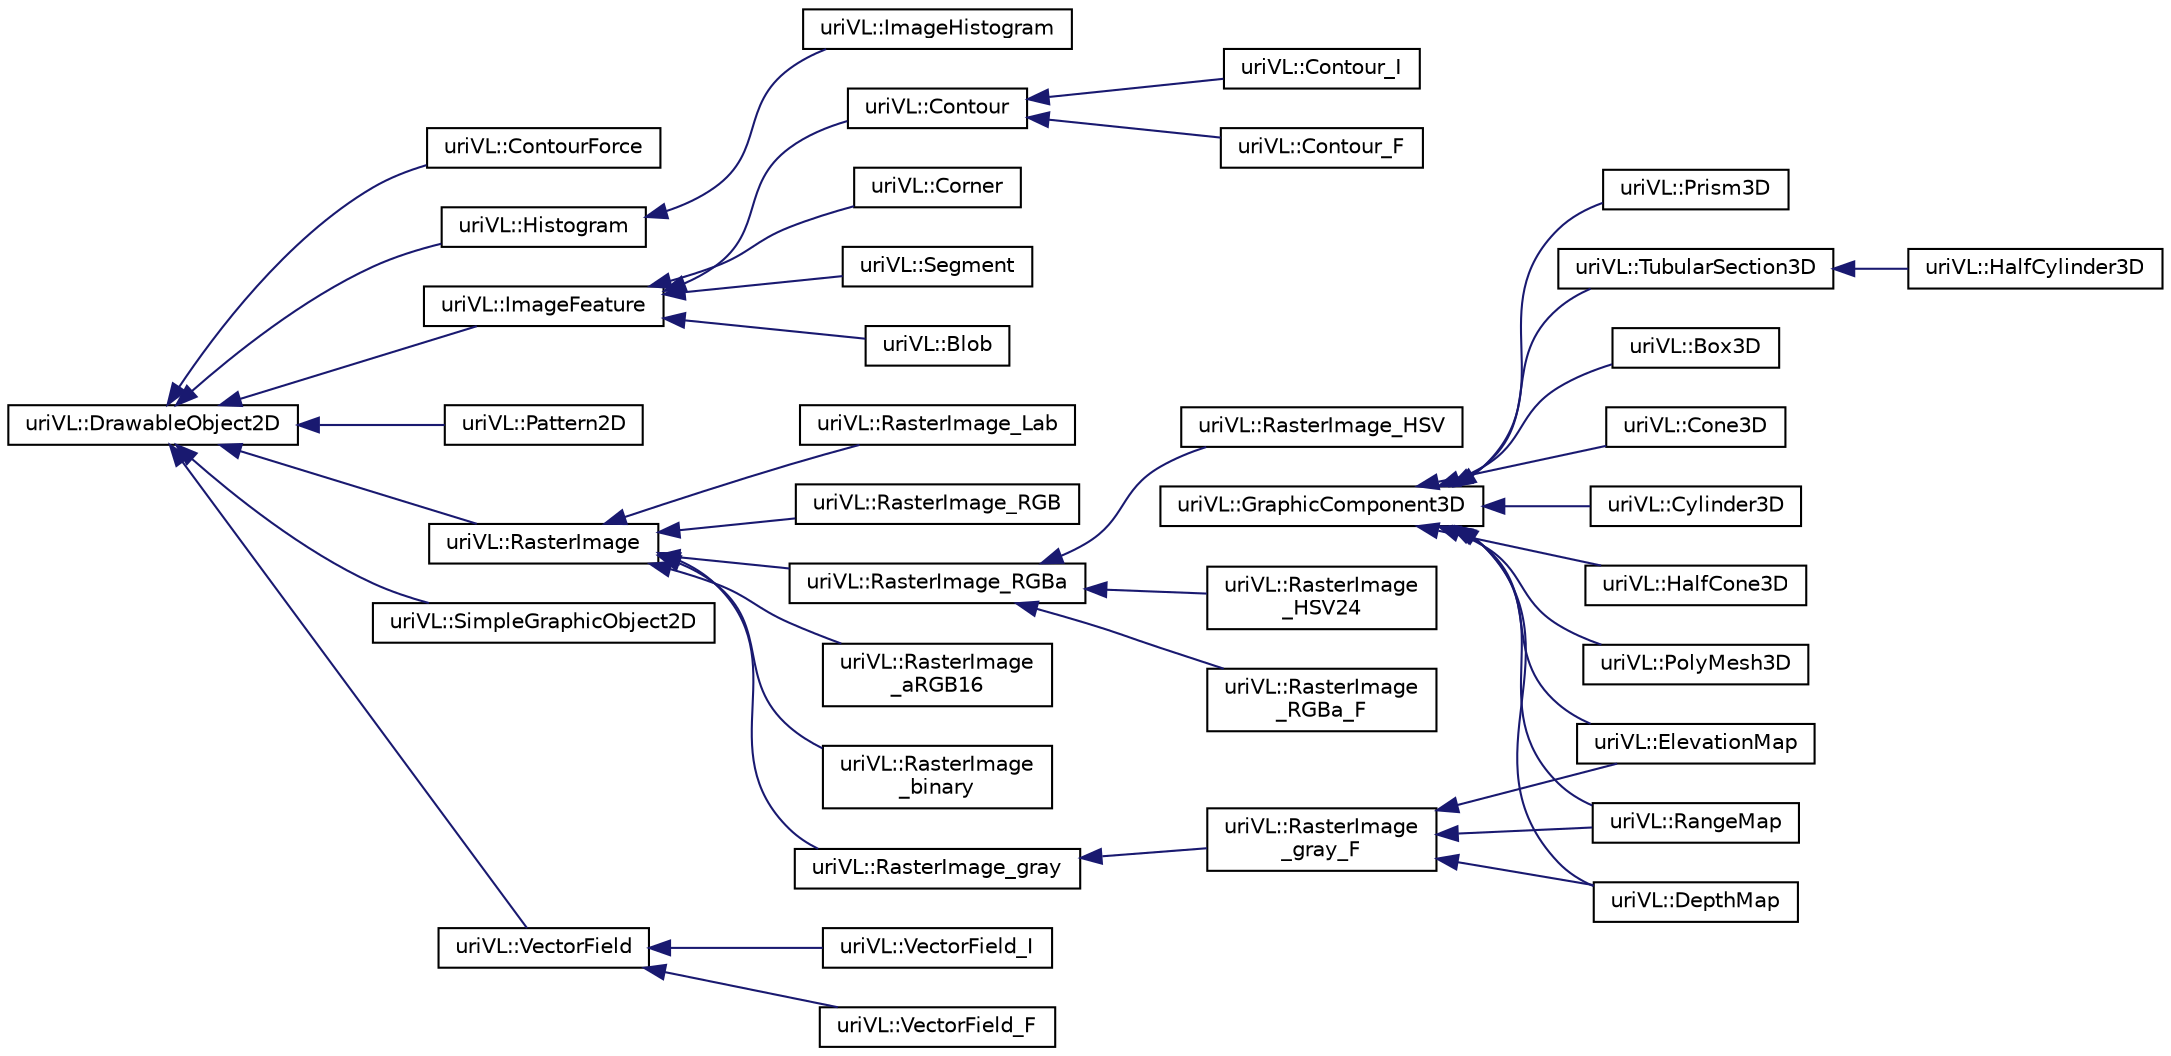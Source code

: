 digraph "Graphical Class Hierarchy"
{
  edge [fontname="Helvetica",fontsize="10",labelfontname="Helvetica",labelfontsize="10"];
  node [fontname="Helvetica",fontsize="10",shape=record];
  rankdir="LR";
  Node1 [label="uriVL::DrawableObject2D",height=0.2,width=0.4,color="black", fillcolor="white", style="filled",URL="$classuriVL_1_1DrawableObject2D.html",tooltip="Virtual base DrawableObject2D class. "];
  Node1 -> Node2 [dir="back",color="midnightblue",fontsize="10",style="solid",fontname="Helvetica"];
  Node2 [label="uriVL::ContourForce",height=0.2,width=0.4,color="black", fillcolor="white", style="filled",URL="$classuriVL_1_1ContourForce.html",tooltip="A contour force is a connected set of pixels that share a comon characteristic. "];
  Node1 -> Node3 [dir="back",color="midnightblue",fontsize="10",style="solid",fontname="Helvetica"];
  Node3 [label="uriVL::Histogram",height=0.2,width=0.4,color="black", fillcolor="white", style="filled",URL="$classuriVL_1_1Histogram.html",tooltip="Implements the Histogram class. "];
  Node3 -> Node4 [dir="back",color="midnightblue",fontsize="10",style="solid",fontname="Helvetica"];
  Node4 [label="uriVL::ImageHistogram",height=0.2,width=0.4,color="black", fillcolor="white", style="filled",URL="$classuriVL_1_1ImageHistogram.html",tooltip="Implements the ImageHistogram class. "];
  Node1 -> Node5 [dir="back",color="midnightblue",fontsize="10",style="solid",fontname="Helvetica"];
  Node5 [label="uriVL::ImageFeature",height=0.2,width=0.4,color="black", fillcolor="white", style="filled",URL="$classuriVL_1_1ImageFeature.html",tooltip="Abstract base class of Blob, Segment, Corner... "];
  Node5 -> Node6 [dir="back",color="midnightblue",fontsize="10",style="solid",fontname="Helvetica"];
  Node6 [label="uriVL::Blob",height=0.2,width=0.4,color="black", fillcolor="white", style="filled",URL="$classuriVL_1_1Blob.html",tooltip="XPair is used in fillHoles(), indicating each covered segment upstairs/downstairs for each line of Ho..."];
  Node5 -> Node7 [dir="back",color="midnightblue",fontsize="10",style="solid",fontname="Helvetica"];
  Node7 [label="uriVL::Contour",height=0.2,width=0.4,color="black", fillcolor="white", style="filled",URL="$classuriVL_1_1Contour.html",tooltip="Set of ImagePoint objects which form a closed curve. "];
  Node7 -> Node8 [dir="back",color="midnightblue",fontsize="10",style="solid",fontname="Helvetica"];
  Node8 [label="uriVL::Contour_F",height=0.2,width=0.4,color="black", fillcolor="white", style="filled",URL="$classuriVL_1_1Contour__F.html",tooltip="Set of float ImagePoint objects which compose a closed curve. "];
  Node7 -> Node9 [dir="back",color="midnightblue",fontsize="10",style="solid",fontname="Helvetica"];
  Node9 [label="uriVL::Contour_I",height=0.2,width=0.4,color="black", fillcolor="white", style="filled",URL="$classuriVL_1_1Contour__I.html",tooltip="A Countour_I is a set of ImagePoint objects (intetger coordinates) which compose a closed curve..."];
  Node5 -> Node10 [dir="back",color="midnightblue",fontsize="10",style="solid",fontname="Helvetica"];
  Node10 [label="uriVL::Corner",height=0.2,width=0.4,color="black", fillcolor="white", style="filled",URL="$classuriVL_1_1Corner.html"];
  Node5 -> Node11 [dir="back",color="midnightblue",fontsize="10",style="solid",fontname="Helvetica"];
  Node11 [label="uriVL::Segment",height=0.2,width=0.4,color="black", fillcolor="white", style="filled",URL="$classuriVL_1_1Segment.html"];
  Node1 -> Node12 [dir="back",color="midnightblue",fontsize="10",style="solid",fontname="Helvetica"];
  Node12 [label="uriVL::Pattern2D",height=0.2,width=0.4,color="black", fillcolor="white", style="filled",URL="$classuriVL_1_1Pattern2D.html",tooltip="A Pattern2D is defined as a connected set of pixels. "];
  Node1 -> Node13 [dir="back",color="midnightblue",fontsize="10",style="solid",fontname="Helvetica"];
  Node13 [label="uriVL::RasterImage",height=0.2,width=0.4,color="black", fillcolor="white", style="filled",URL="$classuriVL_1_1RasterImage.html",tooltip="Virtual base image class. "];
  Node13 -> Node14 [dir="back",color="midnightblue",fontsize="10",style="solid",fontname="Helvetica"];
  Node14 [label="uriVL::RasterImage\l_aRGB16",height=0.2,width=0.4,color="black", fillcolor="white", style="filled",URL="$classuriVL_1_1RasterImage__aRGB16.html",tooltip="Base 16-bit argb color image class. "];
  Node13 -> Node15 [dir="back",color="midnightblue",fontsize="10",style="solid",fontname="Helvetica"];
  Node15 [label="uriVL::RasterImage\l_binary",height=0.2,width=0.4,color="black", fillcolor="white", style="filled",URL="$classuriVL_1_1RasterImage__binary.html",tooltip="Base binary image class. "];
  Node13 -> Node16 [dir="back",color="midnightblue",fontsize="10",style="solid",fontname="Helvetica"];
  Node16 [label="uriVL::RasterImage_gray",height=0.2,width=0.4,color="black", fillcolor="white", style="filled",URL="$classuriVL_1_1RasterImage__gray.html",tooltip="Base gray-level image class. "];
  Node16 -> Node17 [dir="back",color="midnightblue",fontsize="10",style="solid",fontname="Helvetica"];
  Node17 [label="uriVL::RasterImage\l_gray_F",height=0.2,width=0.4,color="black", fillcolor="white", style="filled",URL="$classuriVL_1_1RasterImage__gray__F.html",tooltip="Floating point gray-level image class. "];
  Node17 -> Node18 [dir="back",color="midnightblue",fontsize="10",style="solid",fontname="Helvetica"];
  Node18 [label="uriVL::DepthMap",height=0.2,width=0.4,color="black", fillcolor="white", style="filled",URL="$classuriVL_1_1DepthMap.html",tooltip="depth map class A depth map is a form of raster image that instead of storing an image itensity at ea..."];
  Node17 -> Node19 [dir="back",color="midnightblue",fontsize="10",style="solid",fontname="Helvetica"];
  Node19 [label="uriVL::ElevationMap",height=0.2,width=0.4,color="black", fillcolor="white", style="filled",URL="$classuriVL_1_1ElevationMap.html",tooltip="ElevationMap class An elevation map stores information relative to a surface of the form Z(X..."];
  Node17 -> Node20 [dir="back",color="midnightblue",fontsize="10",style="solid",fontname="Helvetica"];
  Node20 [label="uriVL::RangeMap",height=0.2,width=0.4,color="black", fillcolor="white", style="filled",URL="$classuriVL_1_1RangeMap.html",tooltip="RangeMap class A range map stores information relative to a surface of the form Z(X, Y), where X, Y, Z, are the coordinates of 3D points. "];
  Node13 -> Node21 [dir="back",color="midnightblue",fontsize="10",style="solid",fontname="Helvetica"];
  Node21 [label="uriVL::RasterImage_Lab",height=0.2,width=0.4,color="black", fillcolor="white", style="filled",URL="$classuriVL_1_1RasterImage__Lab.html"];
  Node13 -> Node22 [dir="back",color="midnightblue",fontsize="10",style="solid",fontname="Helvetica"];
  Node22 [label="uriVL::RasterImage_RGB",height=0.2,width=0.4,color="black", fillcolor="white", style="filled",URL="$classuriVL_1_1RasterImage__RGB.html",tooltip="Base rgb color image class. "];
  Node13 -> Node23 [dir="back",color="midnightblue",fontsize="10",style="solid",fontname="Helvetica"];
  Node23 [label="uriVL::RasterImage_RGBa",height=0.2,width=0.4,color="black", fillcolor="white", style="filled",URL="$classuriVL_1_1RasterImage__RGBa.html",tooltip="Base 32-bit rgba color image class. "];
  Node23 -> Node24 [dir="back",color="midnightblue",fontsize="10",style="solid",fontname="Helvetica"];
  Node24 [label="uriVL::RasterImage_HSV",height=0.2,width=0.4,color="black", fillcolor="white", style="filled",URL="$classuriVL_1_1RasterImage__HSV.html",tooltip="A RasterImage_HSV is a RasterImage_RGBa that also stores the hue, saturation, and value for each pixe..."];
  Node23 -> Node25 [dir="back",color="midnightblue",fontsize="10",style="solid",fontname="Helvetica"];
  Node25 [label="uriVL::RasterImage\l_HSV24",height=0.2,width=0.4,color="black", fillcolor="white", style="filled",URL="$classuriVL_1_1RasterImage__HSV24.html",tooltip="A RasterImage_HSV24 is a RasterImage_RGBa that also stores the hue, saturation, and value for each pi..."];
  Node23 -> Node26 [dir="back",color="midnightblue",fontsize="10",style="solid",fontname="Helvetica"];
  Node26 [label="uriVL::RasterImage\l_RGBa_F",height=0.2,width=0.4,color="black", fillcolor="white", style="filled",URL="$classuriVL_1_1RasterImage__RGBa__F.html",tooltip="RasterImage_RGBa_F class. "];
  Node1 -> Node27 [dir="back",color="midnightblue",fontsize="10",style="solid",fontname="Helvetica"];
  Node27 [label="uriVL::SimpleGraphicObject2D",height=0.2,width=0.4,color="black", fillcolor="white", style="filled",URL="$classuriVL_1_1SimpleGraphicObject2D.html",tooltip="A SimpleGraphicObject2D is essentially a DrawableObject2D madeup of a single 2D shape. "];
  Node1 -> Node28 [dir="back",color="midnightblue",fontsize="10",style="solid",fontname="Helvetica"];
  Node28 [label="uriVL::VectorField",height=0.2,width=0.4,color="black", fillcolor="white", style="filled",URL="$classuriVL_1_1VectorField.html",tooltip="VectorField class. "];
  Node28 -> Node29 [dir="back",color="midnightblue",fontsize="10",style="solid",fontname="Helvetica"];
  Node29 [label="uriVL::VectorField_F",height=0.2,width=0.4,color="black", fillcolor="white", style="filled",URL="$classuriVL_1_1VectorField__F.html",tooltip="VectorField_F class. "];
  Node28 -> Node30 [dir="back",color="midnightblue",fontsize="10",style="solid",fontname="Helvetica"];
  Node30 [label="uriVL::VectorField_I",height=0.2,width=0.4,color="black", fillcolor="white", style="filled",URL="$classuriVL_1_1VectorField__I.html",tooltip="VectorField_I class. "];
  Node31 [label="uriVL::GraphicComponent3D",height=0.2,width=0.4,color="black", fillcolor="white", style="filled",URL="$classuriVL_1_1GraphicComponent3D.html",tooltip="This is the parent class for all basic 3D shapes (boxes, cylinders, quad and triangle meshes..."];
  Node31 -> Node32 [dir="back",color="midnightblue",fontsize="10",style="solid",fontname="Helvetica"];
  Node32 [label="uriVL::Box3D",height=0.2,width=0.4,color="black", fillcolor="white", style="filled",URL="$classuriVL_1_1Box3D.html",tooltip="Box3D class. "];
  Node31 -> Node33 [dir="back",color="midnightblue",fontsize="10",style="solid",fontname="Helvetica"];
  Node33 [label="uriVL::Cone3D",height=0.2,width=0.4,color="black", fillcolor="white", style="filled",URL="$classuriVL_1_1Cone3D.html",tooltip="Cone3D class. "];
  Node31 -> Node34 [dir="back",color="midnightblue",fontsize="10",style="solid",fontname="Helvetica"];
  Node34 [label="uriVL::Cylinder3D",height=0.2,width=0.4,color="black", fillcolor="white", style="filled",URL="$classuriVL_1_1Cylinder3D.html",tooltip="Cylinder3D class. "];
  Node31 -> Node18 [dir="back",color="midnightblue",fontsize="10",style="solid",fontname="Helvetica"];
  Node31 -> Node19 [dir="back",color="midnightblue",fontsize="10",style="solid",fontname="Helvetica"];
  Node31 -> Node35 [dir="back",color="midnightblue",fontsize="10",style="solid",fontname="Helvetica"];
  Node35 [label="uriVL::HalfCone3D",height=0.2,width=0.4,color="black", fillcolor="white", style="filled",URL="$classuriVL_1_1HalfCone3D.html",tooltip="HalfCone3D class. "];
  Node31 -> Node36 [dir="back",color="midnightblue",fontsize="10",style="solid",fontname="Helvetica"];
  Node36 [label="uriVL::PolyMesh3D",height=0.2,width=0.4,color="black", fillcolor="white", style="filled",URL="$classuriVL_1_1PolyMesh3D.html",tooltip="The base PolyMesh3D class. "];
  Node31 -> Node37 [dir="back",color="midnightblue",fontsize="10",style="solid",fontname="Helvetica"];
  Node37 [label="uriVL::Prism3D",height=0.2,width=0.4,color="black", fillcolor="white", style="filled",URL="$classuriVL_1_1Prism3D.html",tooltip="Prism3D class. "];
  Node31 -> Node20 [dir="back",color="midnightblue",fontsize="10",style="solid",fontname="Helvetica"];
  Node31 -> Node38 [dir="back",color="midnightblue",fontsize="10",style="solid",fontname="Helvetica"];
  Node38 [label="uriVL::TubularSection3D",height=0.2,width=0.4,color="black", fillcolor="white", style="filled",URL="$classuriVL_1_1TubularSection3D.html",tooltip="TubularSection3D class. "];
  Node38 -> Node39 [dir="back",color="midnightblue",fontsize="10",style="solid",fontname="Helvetica"];
  Node39 [label="uriVL::HalfCylinder3D",height=0.2,width=0.4,color="black", fillcolor="white", style="filled",URL="$classuriVL_1_1HalfCylinder3D.html",tooltip="HalfCylinder3D class. "];
}
